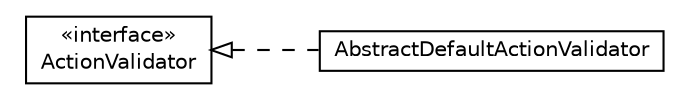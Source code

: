 #!/usr/local/bin/dot
#
# Class diagram 
# Generated by UMLGraph version R5_6-24-gf6e263 (http://www.umlgraph.org/)
#

digraph G {
	edge [fontname="Helvetica",fontsize=10,labelfontname="Helvetica",labelfontsize=10];
	node [fontname="Helvetica",fontsize=10,shape=plaintext];
	nodesep=0.25;
	ranksep=0.5;
	rankdir=LR;
	// com.gwtplatform.dispatch.server.actionvalidator.ActionValidator
	c5521 [label=<<table title="com.gwtplatform.dispatch.server.actionvalidator.ActionValidator" border="0" cellborder="1" cellspacing="0" cellpadding="2" port="p" href="./ActionValidator.html">
		<tr><td><table border="0" cellspacing="0" cellpadding="1">
<tr><td align="center" balign="center"> &#171;interface&#187; </td></tr>
<tr><td align="center" balign="center"> ActionValidator </td></tr>
		</table></td></tr>
		</table>>, URL="./ActionValidator.html", fontname="Helvetica", fontcolor="black", fontsize=10.0];
	// com.gwtplatform.dispatch.server.actionvalidator.AbstractDefaultActionValidator
	c5522 [label=<<table title="com.gwtplatform.dispatch.server.actionvalidator.AbstractDefaultActionValidator" border="0" cellborder="1" cellspacing="0" cellpadding="2" port="p" href="./AbstractDefaultActionValidator.html">
		<tr><td><table border="0" cellspacing="0" cellpadding="1">
<tr><td align="center" balign="center"> AbstractDefaultActionValidator </td></tr>
		</table></td></tr>
		</table>>, URL="./AbstractDefaultActionValidator.html", fontname="Helvetica", fontcolor="black", fontsize=10.0];
	//com.gwtplatform.dispatch.server.actionvalidator.AbstractDefaultActionValidator implements com.gwtplatform.dispatch.server.actionvalidator.ActionValidator
	c5521:p -> c5522:p [dir=back,arrowtail=empty,style=dashed];
}

